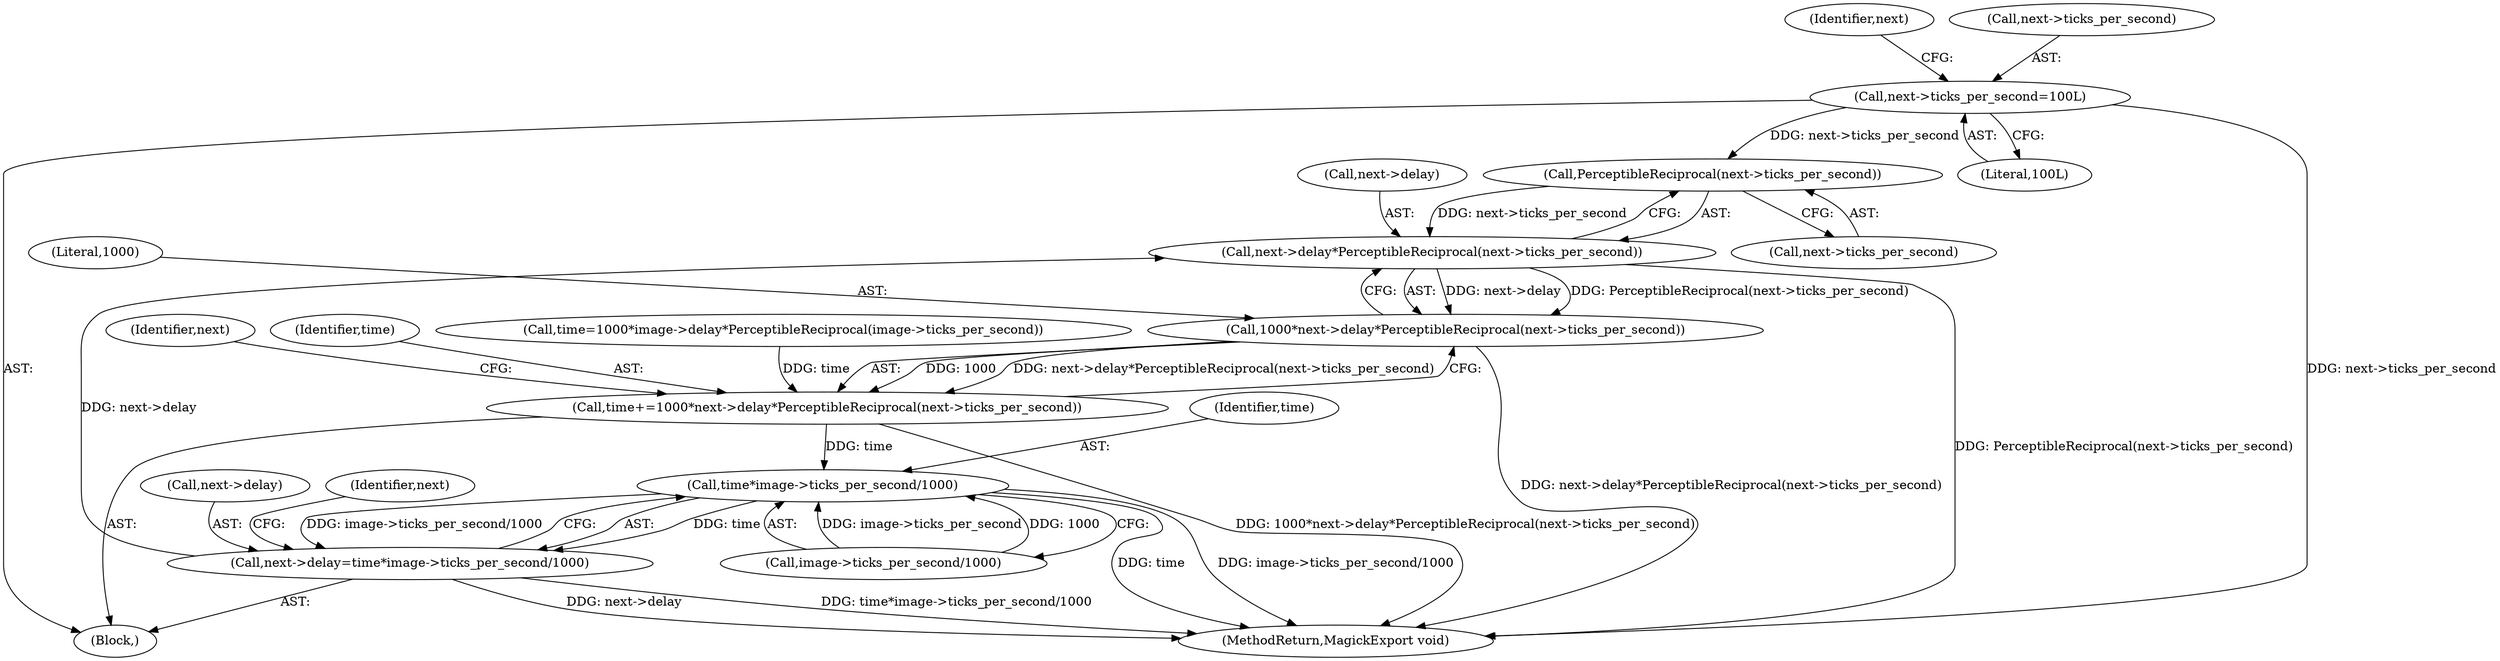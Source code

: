 digraph "0_ImageMagick6_4f31d78716ac94c85c244efcea368fea202e2ed4@pointer" {
"1000245" [label="(Call,PerceptibleReciprocal(next->ticks_per_second))"];
"1000249" [label="(Call,next->ticks_per_second=100L)"];
"1000241" [label="(Call,next->delay*PerceptibleReciprocal(next->ticks_per_second))"];
"1000239" [label="(Call,1000*next->delay*PerceptibleReciprocal(next->ticks_per_second))"];
"1000237" [label="(Call,time+=1000*next->delay*PerceptibleReciprocal(next->ticks_per_second))"];
"1000258" [label="(Call,time*image->ticks_per_second/1000)"];
"1000254" [label="(Call,next->delay=time*image->ticks_per_second/1000)"];
"1000246" [label="(Call,next->ticks_per_second)"];
"1000249" [label="(Call,next->ticks_per_second=100L)"];
"1000259" [label="(Identifier,time)"];
"1000237" [label="(Call,time+=1000*next->delay*PerceptibleReciprocal(next->ticks_per_second))"];
"1000242" [label="(Call,next->delay)"];
"1000251" [label="(Identifier,next)"];
"1000267" [label="(Identifier,next)"];
"1000253" [label="(Literal,100L)"];
"1000258" [label="(Call,time*image->ticks_per_second/1000)"];
"1000223" [label="(Block,)"];
"1000254" [label="(Call,next->delay=time*image->ticks_per_second/1000)"];
"1000239" [label="(Call,1000*next->delay*PerceptibleReciprocal(next->ticks_per_second))"];
"1000240" [label="(Literal,1000)"];
"1000260" [label="(Call,image->ticks_per_second/1000)"];
"1000238" [label="(Identifier,time)"];
"1000225" [label="(Call,time=1000*image->delay*PerceptibleReciprocal(image->ticks_per_second))"];
"1000241" [label="(Call,next->delay*PerceptibleReciprocal(next->ticks_per_second))"];
"1000286" [label="(MethodReturn,MagickExport void)"];
"1000255" [label="(Call,next->delay)"];
"1000256" [label="(Identifier,next)"];
"1000250" [label="(Call,next->ticks_per_second)"];
"1000245" [label="(Call,PerceptibleReciprocal(next->ticks_per_second))"];
"1000245" -> "1000241"  [label="AST: "];
"1000245" -> "1000246"  [label="CFG: "];
"1000246" -> "1000245"  [label="AST: "];
"1000241" -> "1000245"  [label="CFG: "];
"1000245" -> "1000241"  [label="DDG: next->ticks_per_second"];
"1000249" -> "1000245"  [label="DDG: next->ticks_per_second"];
"1000249" -> "1000223"  [label="AST: "];
"1000249" -> "1000253"  [label="CFG: "];
"1000250" -> "1000249"  [label="AST: "];
"1000253" -> "1000249"  [label="AST: "];
"1000256" -> "1000249"  [label="CFG: "];
"1000249" -> "1000286"  [label="DDG: next->ticks_per_second"];
"1000241" -> "1000239"  [label="AST: "];
"1000242" -> "1000241"  [label="AST: "];
"1000239" -> "1000241"  [label="CFG: "];
"1000241" -> "1000286"  [label="DDG: PerceptibleReciprocal(next->ticks_per_second)"];
"1000241" -> "1000239"  [label="DDG: next->delay"];
"1000241" -> "1000239"  [label="DDG: PerceptibleReciprocal(next->ticks_per_second)"];
"1000254" -> "1000241"  [label="DDG: next->delay"];
"1000239" -> "1000237"  [label="AST: "];
"1000240" -> "1000239"  [label="AST: "];
"1000237" -> "1000239"  [label="CFG: "];
"1000239" -> "1000286"  [label="DDG: next->delay*PerceptibleReciprocal(next->ticks_per_second)"];
"1000239" -> "1000237"  [label="DDG: 1000"];
"1000239" -> "1000237"  [label="DDG: next->delay*PerceptibleReciprocal(next->ticks_per_second)"];
"1000237" -> "1000223"  [label="AST: "];
"1000238" -> "1000237"  [label="AST: "];
"1000251" -> "1000237"  [label="CFG: "];
"1000237" -> "1000286"  [label="DDG: 1000*next->delay*PerceptibleReciprocal(next->ticks_per_second)"];
"1000225" -> "1000237"  [label="DDG: time"];
"1000237" -> "1000258"  [label="DDG: time"];
"1000258" -> "1000254"  [label="AST: "];
"1000258" -> "1000260"  [label="CFG: "];
"1000259" -> "1000258"  [label="AST: "];
"1000260" -> "1000258"  [label="AST: "];
"1000254" -> "1000258"  [label="CFG: "];
"1000258" -> "1000286"  [label="DDG: time"];
"1000258" -> "1000286"  [label="DDG: image->ticks_per_second/1000"];
"1000258" -> "1000254"  [label="DDG: time"];
"1000258" -> "1000254"  [label="DDG: image->ticks_per_second/1000"];
"1000260" -> "1000258"  [label="DDG: image->ticks_per_second"];
"1000260" -> "1000258"  [label="DDG: 1000"];
"1000254" -> "1000223"  [label="AST: "];
"1000255" -> "1000254"  [label="AST: "];
"1000267" -> "1000254"  [label="CFG: "];
"1000254" -> "1000286"  [label="DDG: time*image->ticks_per_second/1000"];
"1000254" -> "1000286"  [label="DDG: next->delay"];
}
